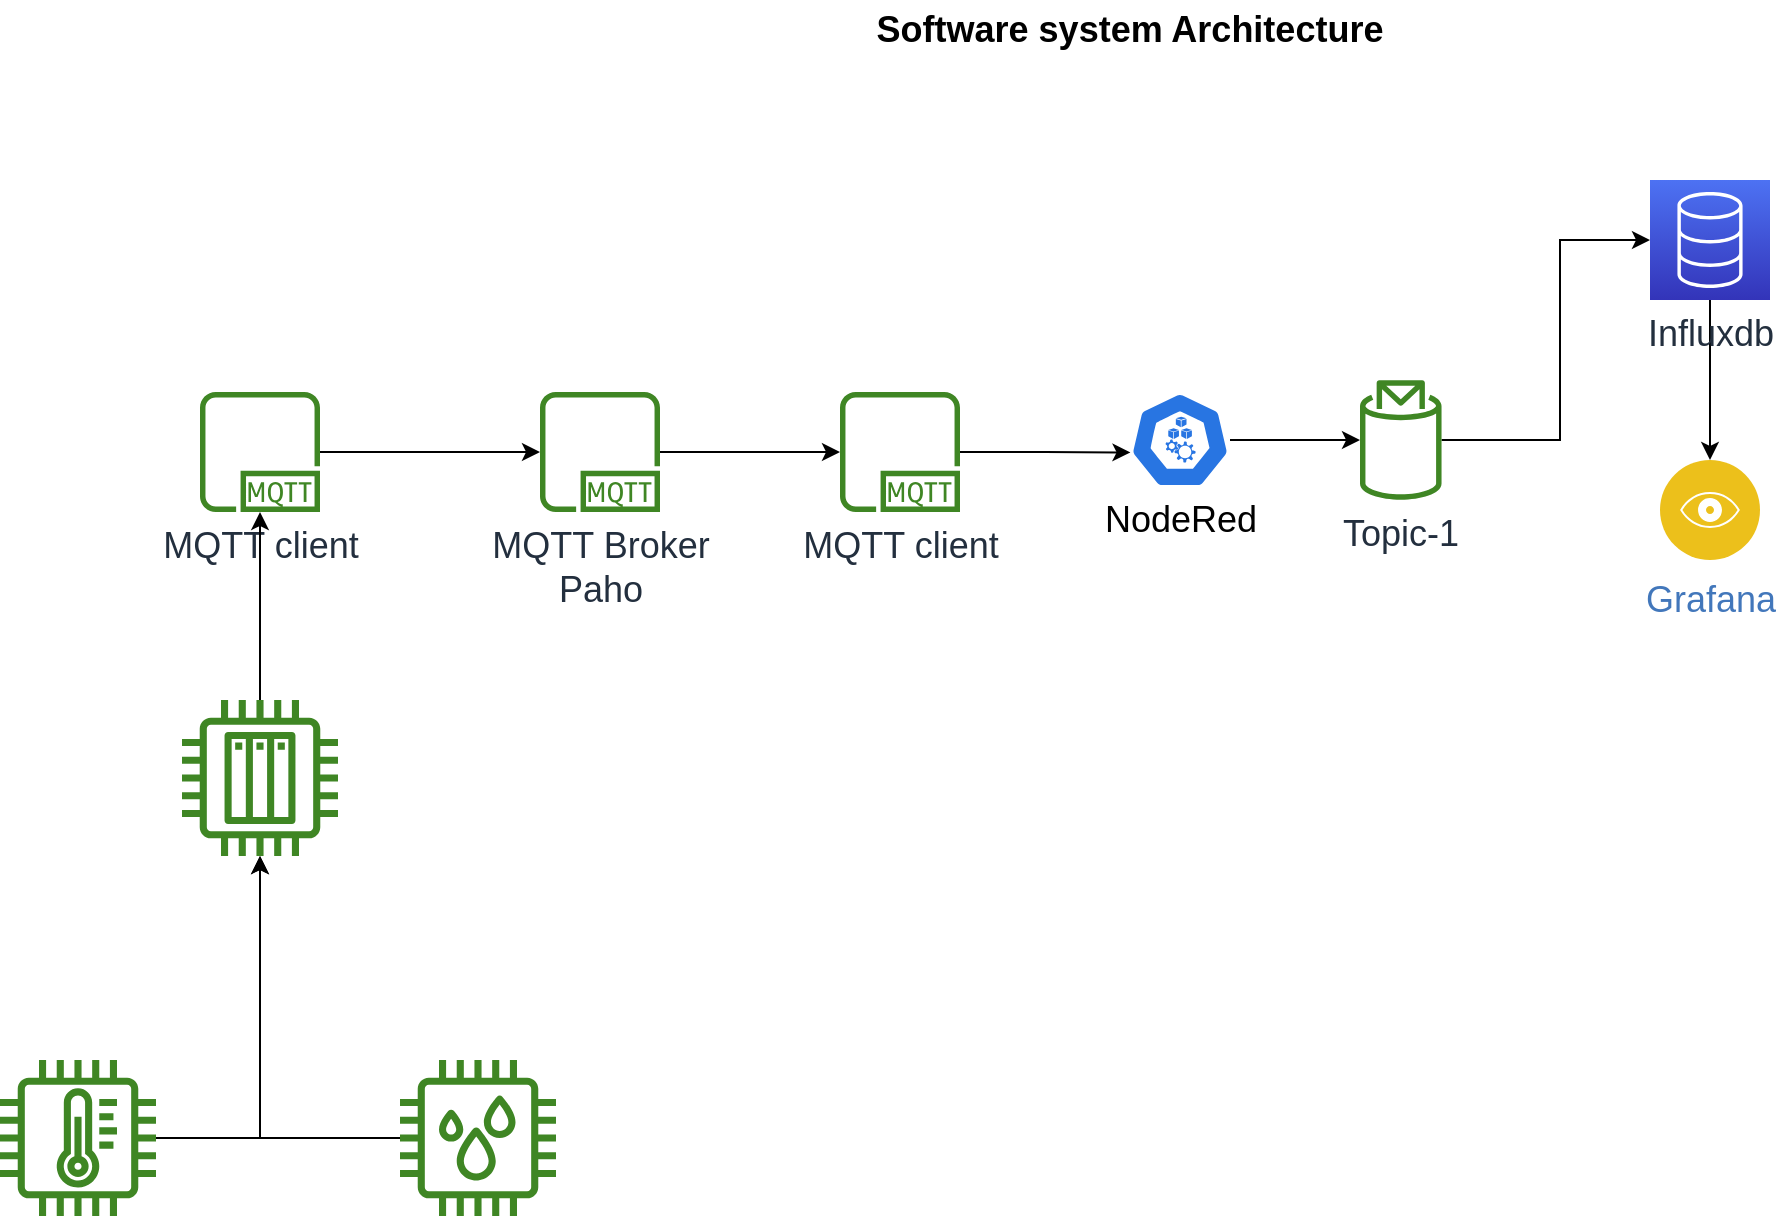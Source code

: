 <mxfile version="18.0.1" type="device"><diagram id="NPjVNNADRW55EO7Q_OBv" name="Page-1"><mxGraphModel dx="1662" dy="857" grid="1" gridSize="10" guides="1" tooltips="1" connect="1" arrows="1" fold="1" page="1" pageScale="1" pageWidth="1169" pageHeight="827" math="0" shadow="0"><root><mxCell id="0"/><mxCell id="1" parent="0"/><mxCell id="vfKUlwqXygm2UHTMk6ia-1" value="&lt;font style=&quot;font-size: 18px;&quot;&gt;&lt;b&gt;Software system Architecture&lt;/b&gt;&lt;/font&gt;" style="text;html=1;strokeColor=none;fillColor=none;align=center;verticalAlign=middle;whiteSpace=wrap;rounded=0;" vertex="1" parent="1"><mxGeometry x="424" y="90" width="322" height="30" as="geometry"/></mxCell><mxCell id="vfKUlwqXygm2UHTMk6ia-12" style="edgeStyle=orthogonalEdgeStyle;rounded=0;orthogonalLoop=1;jettySize=auto;html=1;entryX=0.5;entryY=0;entryDx=0;entryDy=0;fontSize=18;" edge="1" parent="1" source="vfKUlwqXygm2UHTMk6ia-4" target="vfKUlwqXygm2UHTMk6ia-10"><mxGeometry relative="1" as="geometry"/></mxCell><mxCell id="vfKUlwqXygm2UHTMk6ia-4" value="&lt;font style=&quot;font-size: 18px;&quot;&gt;Influxdb&lt;/font&gt;" style="sketch=0;points=[[0,0,0],[0.25,0,0],[0.5,0,0],[0.75,0,0],[1,0,0],[0,1,0],[0.25,1,0],[0.5,1,0],[0.75,1,0],[1,1,0],[0,0.25,0],[0,0.5,0],[0,0.75,0],[1,0.25,0],[1,0.5,0],[1,0.75,0]];outlineConnect=0;fontColor=#232F3E;gradientColor=#4D72F3;gradientDirection=north;fillColor=#3334B9;strokeColor=#ffffff;dashed=0;verticalLabelPosition=bottom;verticalAlign=top;align=center;html=1;fontSize=12;fontStyle=0;aspect=fixed;shape=mxgraph.aws4.resourceIcon;resIcon=mxgraph.aws4.database;" vertex="1" parent="1"><mxGeometry x="845" y="180" width="60" height="60" as="geometry"/></mxCell><mxCell id="vfKUlwqXygm2UHTMk6ia-16" style="edgeStyle=orthogonalEdgeStyle;rounded=0;orthogonalLoop=1;jettySize=auto;html=1;entryX=0.005;entryY=0.63;entryDx=0;entryDy=0;entryPerimeter=0;fontSize=18;" edge="1" parent="1" source="vfKUlwqXygm2UHTMk6ia-6" target="vfKUlwqXygm2UHTMk6ia-13"><mxGeometry relative="1" as="geometry"/></mxCell><mxCell id="vfKUlwqXygm2UHTMk6ia-6" value="&lt;font style=&quot;font-size: 18px;&quot;&gt;MQTT client&lt;/font&gt;" style="sketch=0;outlineConnect=0;fontColor=#232F3E;gradientColor=none;fillColor=#3F8624;strokeColor=none;dashed=0;verticalLabelPosition=bottom;verticalAlign=top;align=center;html=1;fontSize=12;fontStyle=0;aspect=fixed;pointerEvents=1;shape=mxgraph.aws4.mqtt_protocol;" vertex="1" parent="1"><mxGeometry x="440" y="286" width="60" height="60" as="geometry"/></mxCell><mxCell id="vfKUlwqXygm2UHTMk6ia-9" style="edgeStyle=orthogonalEdgeStyle;rounded=0;orthogonalLoop=1;jettySize=auto;html=1;entryX=0;entryY=0.5;entryDx=0;entryDy=0;entryPerimeter=0;fontSize=18;" edge="1" parent="1" source="vfKUlwqXygm2UHTMk6ia-7" target="vfKUlwqXygm2UHTMk6ia-4"><mxGeometry relative="1" as="geometry"><Array as="points"><mxPoint x="800" y="310"/><mxPoint x="800" y="210"/></Array></mxGeometry></mxCell><mxCell id="vfKUlwqXygm2UHTMk6ia-7" value="&lt;font style=&quot;font-size: 18px;&quot;&gt;Topic-1&lt;/font&gt;" style="sketch=0;outlineConnect=0;fontColor=#232F3E;gradientColor=none;fillColor=#3F8624;strokeColor=none;dashed=0;verticalLabelPosition=bottom;verticalAlign=top;align=center;html=1;fontSize=12;fontStyle=0;aspect=fixed;pointerEvents=1;shape=mxgraph.aws4.topic_2;" vertex="1" parent="1"><mxGeometry x="700" y="280" width="40.77" height="60" as="geometry"/></mxCell><mxCell id="vfKUlwqXygm2UHTMk6ia-10" value="&lt;font style=&quot;font-size: 18px;&quot;&gt;Grafana&lt;/font&gt;" style="aspect=fixed;perimeter=ellipsePerimeter;html=1;align=center;shadow=0;dashed=0;fontColor=#4277BB;labelBackgroundColor=#ffffff;fontSize=12;spacingTop=3;image;image=img/lib/ibm/applications/visualization.svg;" vertex="1" parent="1"><mxGeometry x="850" y="320" width="50" height="50" as="geometry"/></mxCell><mxCell id="vfKUlwqXygm2UHTMk6ia-15" style="edgeStyle=orthogonalEdgeStyle;rounded=0;orthogonalLoop=1;jettySize=auto;html=1;fontSize=18;" edge="1" parent="1" source="vfKUlwqXygm2UHTMk6ia-13" target="vfKUlwqXygm2UHTMk6ia-7"><mxGeometry relative="1" as="geometry"/></mxCell><mxCell id="vfKUlwqXygm2UHTMk6ia-13" value="" style="sketch=0;html=1;dashed=0;whitespace=wrap;fillColor=#2875E2;strokeColor=#ffffff;points=[[0.005,0.63,0],[0.1,0.2,0],[0.9,0.2,0],[0.5,0,0],[0.995,0.63,0],[0.72,0.99,0],[0.5,1,0],[0.28,0.99,0]];shape=mxgraph.kubernetes.icon;prIcon=node;fontSize=18;" vertex="1" parent="1"><mxGeometry x="585" y="286" width="50" height="48" as="geometry"/></mxCell><mxCell id="vfKUlwqXygm2UHTMk6ia-17" value="NodeRed" style="text;html=1;align=center;verticalAlign=middle;resizable=0;points=[];autosize=1;strokeColor=none;fillColor=none;fontSize=18;" vertex="1" parent="1"><mxGeometry x="565" y="335" width="90" height="30" as="geometry"/></mxCell><mxCell id="vfKUlwqXygm2UHTMk6ia-26" value="" style="edgeStyle=orthogonalEdgeStyle;rounded=0;orthogonalLoop=1;jettySize=auto;html=1;fontSize=18;" edge="1" parent="1" source="vfKUlwqXygm2UHTMk6ia-20" target="vfKUlwqXygm2UHTMk6ia-6"><mxGeometry relative="1" as="geometry"/></mxCell><mxCell id="vfKUlwqXygm2UHTMk6ia-20" value="&lt;font style=&quot;font-size: 18px;&quot;&gt;MQTT Broker&lt;br&gt;Paho&lt;/font&gt;" style="sketch=0;outlineConnect=0;fontColor=#232F3E;gradientColor=none;fillColor=#3F8624;strokeColor=none;dashed=0;verticalLabelPosition=bottom;verticalAlign=top;align=center;html=1;fontSize=12;fontStyle=0;aspect=fixed;pointerEvents=1;shape=mxgraph.aws4.mqtt_protocol;" vertex="1" parent="1"><mxGeometry x="290" y="286" width="60" height="60" as="geometry"/></mxCell><mxCell id="vfKUlwqXygm2UHTMk6ia-25" style="edgeStyle=orthogonalEdgeStyle;rounded=0;orthogonalLoop=1;jettySize=auto;html=1;fontSize=18;" edge="1" parent="1" source="vfKUlwqXygm2UHTMk6ia-24" target="vfKUlwqXygm2UHTMk6ia-20"><mxGeometry relative="1" as="geometry"/></mxCell><mxCell id="vfKUlwqXygm2UHTMk6ia-24" value="&lt;font style=&quot;font-size: 18px;&quot;&gt;MQTT client&lt;/font&gt;" style="sketch=0;outlineConnect=0;fontColor=#232F3E;gradientColor=none;fillColor=#3F8624;strokeColor=none;dashed=0;verticalLabelPosition=bottom;verticalAlign=top;align=center;html=1;fontSize=12;fontStyle=0;aspect=fixed;pointerEvents=1;shape=mxgraph.aws4.mqtt_protocol;" vertex="1" parent="1"><mxGeometry x="120" y="286" width="60" height="60" as="geometry"/></mxCell><mxCell id="vfKUlwqXygm2UHTMk6ia-28" value="" style="edgeStyle=orthogonalEdgeStyle;rounded=0;orthogonalLoop=1;jettySize=auto;html=1;fontSize=18;" edge="1" parent="1" source="vfKUlwqXygm2UHTMk6ia-27" target="vfKUlwqXygm2UHTMk6ia-24"><mxGeometry relative="1" as="geometry"/></mxCell><mxCell id="vfKUlwqXygm2UHTMk6ia-27" value="" style="sketch=0;outlineConnect=0;fontColor=#232F3E;gradientColor=none;fillColor=#3F8624;strokeColor=none;dashed=0;verticalLabelPosition=bottom;verticalAlign=top;align=center;html=1;fontSize=12;fontStyle=0;aspect=fixed;pointerEvents=1;shape=mxgraph.aws4.iot_thing_plc;" vertex="1" parent="1"><mxGeometry x="111" y="440" width="78" height="78" as="geometry"/></mxCell><mxCell id="vfKUlwqXygm2UHTMk6ia-34" style="edgeStyle=orthogonalEdgeStyle;rounded=0;orthogonalLoop=1;jettySize=auto;html=1;fontSize=18;" edge="1" parent="1" source="vfKUlwqXygm2UHTMk6ia-30" target="vfKUlwqXygm2UHTMk6ia-27"><mxGeometry relative="1" as="geometry"/></mxCell><mxCell id="vfKUlwqXygm2UHTMk6ia-30" value="" style="sketch=0;outlineConnect=0;fontColor=#232F3E;gradientColor=none;fillColor=#3F8624;strokeColor=none;dashed=0;verticalLabelPosition=bottom;verticalAlign=top;align=center;html=1;fontSize=12;fontStyle=0;aspect=fixed;pointerEvents=1;shape=mxgraph.aws4.iot_thing_humidity_sensor;" vertex="1" parent="1"><mxGeometry x="220" y="620" width="78" height="78" as="geometry"/></mxCell><mxCell id="vfKUlwqXygm2UHTMk6ia-32" style="edgeStyle=orthogonalEdgeStyle;rounded=0;orthogonalLoop=1;jettySize=auto;html=1;fontSize=18;" edge="1" parent="1" source="vfKUlwqXygm2UHTMk6ia-31" target="vfKUlwqXygm2UHTMk6ia-27"><mxGeometry relative="1" as="geometry"/></mxCell><mxCell id="vfKUlwqXygm2UHTMk6ia-31" value="" style="sketch=0;outlineConnect=0;fontColor=#232F3E;gradientColor=none;fillColor=#3F8624;strokeColor=none;dashed=0;verticalLabelPosition=bottom;verticalAlign=top;align=center;html=1;fontSize=12;fontStyle=0;aspect=fixed;pointerEvents=1;shape=mxgraph.aws4.iot_thing_temperature_sensor;" vertex="1" parent="1"><mxGeometry x="20" y="620" width="78" height="78" as="geometry"/></mxCell></root></mxGraphModel></diagram></mxfile>